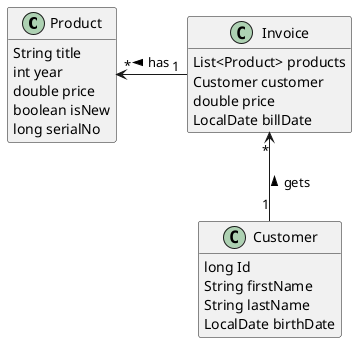 //Please look at README.MD
//Every product is unique!

@startuml
class Product {
    String title
    int year
    double price
    boolean isNew
    long serialNo
}

class Customer {
    long Id
    String firstName
    String lastName
    LocalDate birthDate
}

class Invoice {
   List<Product> products
   Customer customer
   double price
   LocalDate billDate
}


Customer "1" -up-> "*" Invoice: gets >
Product "*" <- "1" Invoice : has <


hide Product methods
hide Invoice methods
hide Customer methods
@enduml